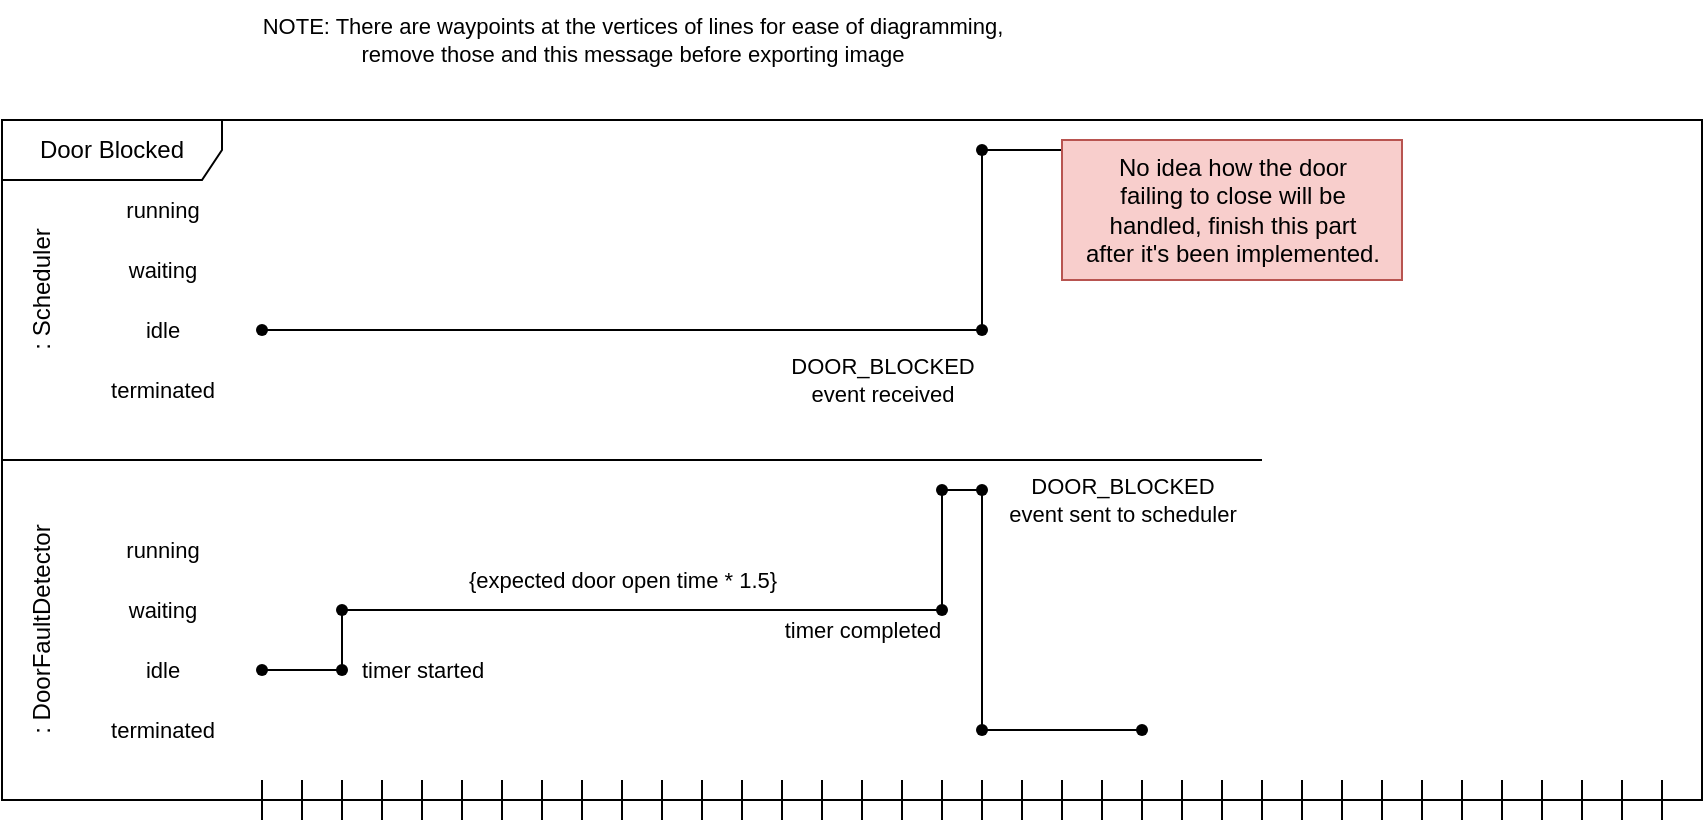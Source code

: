 <mxfile version="21.0.6" type="device"><diagram name="Page-1" id="YfoMVs0dSmYmsR3YK2o4"><mxGraphModel dx="1027" dy="984" grid="1" gridSize="10" guides="1" tooltips="1" connect="1" arrows="1" fold="1" page="1" pageScale="1" pageWidth="1100" pageHeight="850" math="0" shadow="0"><root><mxCell id="0"/><mxCell id="1" parent="0"/><mxCell id="avsi7RX-DdRqscGgTQBO-1" value="Door Blocked" style="shape=umlFrame;whiteSpace=wrap;html=1;pointerEvents=0;width=110;height=30;" parent="1" vertex="1"><mxGeometry x="110" y="430" width="850" height="340" as="geometry"/></mxCell><mxCell id="avsi7RX-DdRqscGgTQBO-2" value="" style="line;strokeWidth=1;fillColor=none;align=left;verticalAlign=middle;spacingTop=-1;spacingLeft=3;spacingRight=3;rotatable=0;labelPosition=right;points=[];portConstraint=eastwest;strokeColor=inherit;" parent="1" vertex="1"><mxGeometry x="110" y="596" width="630" height="8" as="geometry"/></mxCell><mxCell id="avsi7RX-DdRqscGgTQBO-4" value=": DoorFaultDetector" style="text;html=1;align=center;verticalAlign=middle;resizable=0;points=[];autosize=1;strokeColor=none;fillColor=none;rotation=-90;" parent="1" vertex="1"><mxGeometry x="65" y="670" width="130" height="30" as="geometry"/></mxCell><mxCell id="avsi7RX-DdRqscGgTQBO-8" value="" style="shape=crossbar;whiteSpace=wrap;html=1;rounded=1;" parent="1" vertex="1"><mxGeometry x="240" y="760" width="20" height="20" as="geometry"/></mxCell><mxCell id="avsi7RX-DdRqscGgTQBO-9" value="" style="shape=crossbar;whiteSpace=wrap;html=1;rounded=1;" parent="1" vertex="1"><mxGeometry x="280" y="760" width="20" height="20" as="geometry"/></mxCell><mxCell id="avsi7RX-DdRqscGgTQBO-10" value="" style="shape=crossbar;whiteSpace=wrap;html=1;rounded=1;" parent="1" vertex="1"><mxGeometry x="320" y="760" width="20" height="20" as="geometry"/></mxCell><mxCell id="avsi7RX-DdRqscGgTQBO-11" value="" style="shape=crossbar;whiteSpace=wrap;html=1;rounded=1;" parent="1" vertex="1"><mxGeometry x="360" y="760" width="20" height="20" as="geometry"/></mxCell><mxCell id="avsi7RX-DdRqscGgTQBO-12" value="" style="shape=crossbar;whiteSpace=wrap;html=1;rounded=1;" parent="1" vertex="1"><mxGeometry x="400" y="760" width="20" height="20" as="geometry"/></mxCell><mxCell id="avsi7RX-DdRqscGgTQBO-13" value="" style="shape=crossbar;whiteSpace=wrap;html=1;rounded=1;" parent="1" vertex="1"><mxGeometry x="440" y="760" width="20" height="20" as="geometry"/></mxCell><mxCell id="avsi7RX-DdRqscGgTQBO-14" value="" style="shape=crossbar;whiteSpace=wrap;html=1;rounded=1;" parent="1" vertex="1"><mxGeometry x="480" y="760" width="20" height="20" as="geometry"/></mxCell><mxCell id="avsi7RX-DdRqscGgTQBO-15" value="" style="shape=crossbar;whiteSpace=wrap;html=1;rounded=1;" parent="1" vertex="1"><mxGeometry x="520" y="760" width="20" height="20" as="geometry"/></mxCell><mxCell id="avsi7RX-DdRqscGgTQBO-16" value="" style="shape=crossbar;whiteSpace=wrap;html=1;rounded=1;" parent="1" vertex="1"><mxGeometry x="560" y="760" width="20" height="20" as="geometry"/></mxCell><mxCell id="avsi7RX-DdRqscGgTQBO-17" value="" style="shape=crossbar;whiteSpace=wrap;html=1;rounded=1;" parent="1" vertex="1"><mxGeometry x="600" y="760" width="20" height="20" as="geometry"/></mxCell><mxCell id="avsi7RX-DdRqscGgTQBO-18" value="" style="shape=crossbar;whiteSpace=wrap;html=1;rounded=1;" parent="1" vertex="1"><mxGeometry x="640" y="760" width="20" height="20" as="geometry"/></mxCell><mxCell id="avsi7RX-DdRqscGgTQBO-19" value="" style="shape=crossbar;whiteSpace=wrap;html=1;rounded=1;" parent="1" vertex="1"><mxGeometry x="680" y="760" width="20" height="20" as="geometry"/></mxCell><mxCell id="avsi7RX-DdRqscGgTQBO-35" value="running" style="text;html=1;align=center;verticalAlign=middle;resizable=0;points=[];autosize=1;strokeColor=none;fillColor=none;fontSize=11;fontFamily=Helvetica;fontColor=default;" parent="1" vertex="1"><mxGeometry x="160" y="630" width="60" height="30" as="geometry"/></mxCell><mxCell id="avsi7RX-DdRqscGgTQBO-36" value="waiting" style="text;html=1;align=center;verticalAlign=middle;resizable=0;points=[];autosize=1;strokeColor=none;fillColor=none;fontSize=11;fontFamily=Helvetica;fontColor=default;" parent="1" vertex="1"><mxGeometry x="160" y="660" width="60" height="30" as="geometry"/></mxCell><mxCell id="avsi7RX-DdRqscGgTQBO-37" value="idle" style="text;html=1;align=center;verticalAlign=middle;resizable=0;points=[];autosize=1;strokeColor=none;fillColor=none;fontSize=11;fontFamily=Helvetica;fontColor=default;" parent="1" vertex="1"><mxGeometry x="170" y="690" width="40" height="30" as="geometry"/></mxCell><mxCell id="avsi7RX-DdRqscGgTQBO-38" value="terminated" style="text;html=1;align=center;verticalAlign=middle;resizable=0;points=[];autosize=1;strokeColor=none;fillColor=none;fontSize=11;fontFamily=Helvetica;fontColor=default;" parent="1" vertex="1"><mxGeometry x="150" y="720" width="80" height="30" as="geometry"/></mxCell><mxCell id="avsi7RX-DdRqscGgTQBO-71" style="edgeStyle=none;shape=connector;rounded=0;orthogonalLoop=1;jettySize=auto;html=1;labelBackgroundColor=default;strokeColor=default;fontFamily=Helvetica;fontSize=11;fontColor=default;endArrow=none;endFill=0;exitX=0.517;exitY=0.633;exitDx=0;exitDy=0;exitPerimeter=0;" parent="1" source="avsi7RX-DdRqscGgTQBO-101" target="avsi7RX-DdRqscGgTQBO-102" edge="1"><mxGeometry relative="1" as="geometry"><mxPoint x="240" y="720" as="sourcePoint"/><mxPoint x="280" y="705" as="targetPoint"/></mxGeometry></mxCell><mxCell id="avsi7RX-DdRqscGgTQBO-43" value="running" style="text;html=1;align=center;verticalAlign=middle;resizable=0;points=[];autosize=1;strokeColor=none;fillColor=none;fontSize=11;fontFamily=Helvetica;fontColor=default;" parent="1" vertex="1"><mxGeometry x="160" y="460" width="60" height="30" as="geometry"/></mxCell><mxCell id="avsi7RX-DdRqscGgTQBO-44" value="waiting" style="text;html=1;align=center;verticalAlign=middle;resizable=0;points=[];autosize=1;strokeColor=none;fillColor=none;fontSize=11;fontFamily=Helvetica;fontColor=default;" parent="1" vertex="1"><mxGeometry x="160" y="490" width="60" height="30" as="geometry"/></mxCell><mxCell id="avsi7RX-DdRqscGgTQBO-45" value="idle" style="text;html=1;align=center;verticalAlign=middle;resizable=0;points=[];autosize=1;strokeColor=none;fillColor=none;fontSize=11;fontFamily=Helvetica;fontColor=default;" parent="1" vertex="1"><mxGeometry x="170" y="520" width="40" height="30" as="geometry"/></mxCell><mxCell id="avsi7RX-DdRqscGgTQBO-46" value="terminated" style="text;html=1;align=center;verticalAlign=middle;resizable=0;points=[];autosize=1;strokeColor=none;fillColor=none;fontSize=11;fontFamily=Helvetica;fontColor=default;" parent="1" vertex="1"><mxGeometry x="150" y="550" width="80" height="30" as="geometry"/></mxCell><mxCell id="avsi7RX-DdRqscGgTQBO-87" style="edgeStyle=none;shape=connector;rounded=0;orthogonalLoop=1;jettySize=auto;html=1;labelBackgroundColor=default;strokeColor=default;fontFamily=Helvetica;fontSize=11;fontColor=default;endArrow=none;endFill=0;" parent="1" source="avsi7RX-DdRqscGgTQBO-112" target="avsi7RX-DdRqscGgTQBO-115" edge="1"><mxGeometry relative="1" as="geometry"><mxPoint x="240" y="535" as="sourcePoint"/><mxPoint x="600" y="535" as="targetPoint"/></mxGeometry></mxCell><mxCell id="avsi7RX-DdRqscGgTQBO-59" value="&lt;div&gt;: Scheduler&lt;br&gt;&lt;/div&gt;" style="text;html=1;align=center;verticalAlign=middle;resizable=0;points=[];autosize=1;strokeColor=none;fillColor=none;rotation=-90;" parent="1" vertex="1"><mxGeometry x="90" y="500" width="80" height="30" as="geometry"/></mxCell><mxCell id="avsi7RX-DdRqscGgTQBO-76" style="edgeStyle=none;shape=connector;rounded=0;orthogonalLoop=1;jettySize=auto;html=1;labelBackgroundColor=default;strokeColor=default;fontFamily=Helvetica;fontSize=11;fontColor=default;endArrow=none;endFill=0;exitX=0.4;exitY=0.433;exitDx=0;exitDy=0;exitPerimeter=0;entryX=0;entryY=0;entryDx=0;entryDy=0;entryPerimeter=0;" parent="1" source="avsi7RX-DdRqscGgTQBO-103" target="avsi7RX-DdRqscGgTQBO-109" edge="1"><mxGeometry relative="1" as="geometry"><mxPoint x="280" y="675" as="sourcePoint"/><mxPoint x="580" y="675" as="targetPoint"/></mxGeometry></mxCell><mxCell id="avsi7RX-DdRqscGgTQBO-74" value="timer started" style="text;html=1;align=center;verticalAlign=middle;resizable=0;points=[];autosize=1;strokeColor=none;fillColor=none;fontSize=11;fontFamily=Helvetica;fontColor=default;" parent="1" vertex="1"><mxGeometry x="280" y="690" width="80" height="30" as="geometry"/></mxCell><mxCell id="avsi7RX-DdRqscGgTQBO-79" style="edgeStyle=none;shape=connector;rounded=0;orthogonalLoop=1;jettySize=auto;html=1;labelBackgroundColor=default;strokeColor=default;fontFamily=Helvetica;fontSize=11;fontColor=default;endArrow=none;endFill=0;" parent="1" source="avsi7RX-DdRqscGgTQBO-109" target="avsi7RX-DdRqscGgTQBO-111" edge="1"><mxGeometry relative="1" as="geometry"><mxPoint x="580" y="675" as="sourcePoint"/><mxPoint x="580" y="615" as="targetPoint"/></mxGeometry></mxCell><mxCell id="avsi7RX-DdRqscGgTQBO-77" value="timer completed" style="text;html=1;align=center;verticalAlign=middle;resizable=0;points=[];autosize=1;strokeColor=none;fillColor=none;fontSize=11;fontFamily=Helvetica;fontColor=default;" parent="1" vertex="1"><mxGeometry x="490" y="670" width="100" height="30" as="geometry"/></mxCell><mxCell id="avsi7RX-DdRqscGgTQBO-81" style="edgeStyle=none;shape=connector;rounded=0;orthogonalLoop=1;jettySize=auto;html=1;labelBackgroundColor=default;strokeColor=default;fontFamily=Helvetica;fontSize=11;fontColor=default;endArrow=none;endFill=0;exitX=0.383;exitY=0.433;exitDx=0;exitDy=0;exitPerimeter=0;" parent="1" source="avsi7RX-DdRqscGgTQBO-111" target="avsi7RX-DdRqscGgTQBO-107" edge="1"><mxGeometry relative="1" as="geometry"><mxPoint x="580" y="615" as="sourcePoint"/><mxPoint x="600" y="615" as="targetPoint"/></mxGeometry></mxCell><mxCell id="avsi7RX-DdRqscGgTQBO-98" style="edgeStyle=none;shape=connector;rounded=0;orthogonalLoop=1;jettySize=auto;html=1;labelBackgroundColor=default;strokeColor=default;fontFamily=Helvetica;fontSize=11;fontColor=default;endArrow=none;endFill=0;" parent="1" source="avsi7RX-DdRqscGgTQBO-107" target="avsi7RX-DdRqscGgTQBO-110" edge="1"><mxGeometry relative="1" as="geometry"><mxPoint x="600" y="615" as="sourcePoint"/><mxPoint x="600" y="735" as="targetPoint"/></mxGeometry></mxCell><mxCell id="avsi7RX-DdRqscGgTQBO-82" value="&lt;div&gt;DOOR_BLOCKED&lt;/div&gt;&lt;div&gt;event sent to scheduler&lt;br&gt;&lt;/div&gt;" style="text;html=1;align=center;verticalAlign=middle;resizable=0;points=[];autosize=1;strokeColor=none;fillColor=none;fontSize=11;fontFamily=Helvetica;fontColor=default;" parent="1" vertex="1"><mxGeometry x="600" y="600" width="140" height="40" as="geometry"/></mxCell><mxCell id="avsi7RX-DdRqscGgTQBO-84" value="{expected door open time * 1.5}" style="text;html=1;align=center;verticalAlign=middle;resizable=0;points=[];autosize=1;strokeColor=none;fillColor=none;fontSize=11;fontFamily=Helvetica;fontColor=default;" parent="1" vertex="1"><mxGeometry x="330" y="645" width="180" height="30" as="geometry"/></mxCell><mxCell id="avsi7RX-DdRqscGgTQBO-88" style="edgeStyle=none;shape=connector;rounded=0;orthogonalLoop=1;jettySize=auto;html=1;labelBackgroundColor=default;strokeColor=default;fontFamily=Helvetica;fontSize=11;fontColor=default;endArrow=none;endFill=0;exitX=0.664;exitY=0.544;exitDx=0;exitDy=0;exitPerimeter=0;" parent="1" source="avsi7RX-DdRqscGgTQBO-115" target="avsi7RX-DdRqscGgTQBO-114" edge="1"><mxGeometry relative="1" as="geometry"><mxPoint x="600" y="535" as="sourcePoint"/><mxPoint x="600" y="445" as="targetPoint"/></mxGeometry></mxCell><mxCell id="avsi7RX-DdRqscGgTQBO-91" style="edgeStyle=none;shape=connector;rounded=0;orthogonalLoop=1;jettySize=auto;html=1;labelBackgroundColor=default;strokeColor=default;fontFamily=Helvetica;fontSize=11;fontColor=default;endArrow=none;endFill=0;entryX=0.442;entryY=0.419;entryDx=0;entryDy=0;entryPerimeter=0;" parent="1" source="avsi7RX-DdRqscGgTQBO-114" target="avsi7RX-DdRqscGgTQBO-113" edge="1"><mxGeometry relative="1" as="geometry"><mxPoint x="600" y="445" as="sourcePoint"/><mxPoint x="640" y="445" as="targetPoint"/></mxGeometry></mxCell><mxCell id="avsi7RX-DdRqscGgTQBO-89" value="&lt;div&gt;DOOR_BLOCKED&lt;/div&gt;&lt;div&gt;event received&lt;br&gt;&lt;/div&gt;" style="text;html=1;align=center;verticalAlign=middle;resizable=0;points=[];autosize=1;strokeColor=none;fillColor=none;fontSize=11;fontFamily=Helvetica;fontColor=default;" parent="1" vertex="1"><mxGeometry x="490" y="540" width="120" height="40" as="geometry"/></mxCell><mxCell id="avsi7RX-DdRqscGgTQBO-100" style="edgeStyle=none;shape=connector;rounded=0;orthogonalLoop=1;jettySize=auto;html=1;labelBackgroundColor=default;strokeColor=default;fontFamily=Helvetica;fontSize=11;fontColor=default;endArrow=none;endFill=0;exitX=0.371;exitY=0.496;exitDx=0;exitDy=0;exitPerimeter=0;entryX=0.535;entryY=0.621;entryDx=0;entryDy=0;entryPerimeter=0;" parent="1" source="avsi7RX-DdRqscGgTQBO-110" target="avsi7RX-DdRqscGgTQBO-108" edge="1"><mxGeometry relative="1" as="geometry"><mxPoint x="600" y="735" as="sourcePoint"/><mxPoint x="680" y="735" as="targetPoint"/></mxGeometry></mxCell><mxCell id="avsi7RX-DdRqscGgTQBO-101" value="" style="shape=waypoint;sketch=0;fillStyle=solid;size=6;pointerEvents=1;points=[];fillColor=none;resizable=0;rotatable=0;perimeter=centerPerimeter;snapToPoint=1;fontFamily=Helvetica;fontSize=11;fontColor=default;" parent="1" vertex="1"><mxGeometry x="230" y="695" width="20" height="20" as="geometry"/></mxCell><mxCell id="avsi7RX-DdRqscGgTQBO-102" value="" style="shape=waypoint;sketch=0;fillStyle=solid;size=6;pointerEvents=1;points=[];fillColor=none;resizable=0;rotatable=0;perimeter=centerPerimeter;snapToPoint=1;fontFamily=Helvetica;fontSize=11;fontColor=default;" parent="1" vertex="1"><mxGeometry x="270" y="695" width="20" height="20" as="geometry"/></mxCell><mxCell id="avsi7RX-DdRqscGgTQBO-106" value="" style="edgeStyle=none;shape=connector;rounded=0;orthogonalLoop=1;jettySize=auto;html=1;labelBackgroundColor=default;strokeColor=default;fontFamily=Helvetica;fontSize=11;fontColor=default;endArrow=none;endFill=0;exitX=0.667;exitY=0.6;exitDx=0;exitDy=0;exitPerimeter=0;" parent="1" source="avsi7RX-DdRqscGgTQBO-102" target="avsi7RX-DdRqscGgTQBO-103" edge="1"><mxGeometry relative="1" as="geometry"><mxPoint x="280" y="705" as="sourcePoint"/><mxPoint x="280" y="675" as="targetPoint"/></mxGeometry></mxCell><mxCell id="avsi7RX-DdRqscGgTQBO-103" value="" style="shape=waypoint;sketch=0;fillStyle=solid;size=6;pointerEvents=1;points=[];fillColor=none;resizable=0;rotatable=0;perimeter=centerPerimeter;snapToPoint=1;fontFamily=Helvetica;fontSize=11;fontColor=default;" parent="1" vertex="1"><mxGeometry x="270" y="665" width="20" height="20" as="geometry"/></mxCell><mxCell id="avsi7RX-DdRqscGgTQBO-107" value="" style="shape=waypoint;sketch=0;fillStyle=solid;size=6;pointerEvents=1;points=[];fillColor=none;resizable=0;rotatable=0;perimeter=centerPerimeter;snapToPoint=1;fontFamily=Helvetica;fontSize=11;fontColor=default;" parent="1" vertex="1"><mxGeometry x="590" y="605" width="20" height="20" as="geometry"/></mxCell><mxCell id="avsi7RX-DdRqscGgTQBO-108" value="" style="shape=waypoint;sketch=0;fillStyle=solid;size=6;pointerEvents=1;points=[];fillColor=none;resizable=0;rotatable=0;perimeter=centerPerimeter;snapToPoint=1;fontFamily=Helvetica;fontSize=11;fontColor=default;" parent="1" vertex="1"><mxGeometry x="670" y="725" width="20" height="20" as="geometry"/></mxCell><mxCell id="avsi7RX-DdRqscGgTQBO-109" value="" style="shape=waypoint;sketch=0;fillStyle=solid;size=6;pointerEvents=1;points=[];fillColor=none;resizable=0;rotatable=0;perimeter=centerPerimeter;snapToPoint=1;fontFamily=Helvetica;fontSize=11;fontColor=default;" parent="1" vertex="1"><mxGeometry x="570" y="665" width="20" height="20" as="geometry"/></mxCell><mxCell id="avsi7RX-DdRqscGgTQBO-110" value="" style="shape=waypoint;sketch=0;fillStyle=solid;size=6;pointerEvents=1;points=[];fillColor=none;resizable=0;rotatable=0;perimeter=centerPerimeter;snapToPoint=1;fontFamily=Helvetica;fontSize=11;fontColor=default;" parent="1" vertex="1"><mxGeometry x="590" y="725" width="20" height="20" as="geometry"/></mxCell><mxCell id="avsi7RX-DdRqscGgTQBO-111" value="" style="shape=waypoint;sketch=0;fillStyle=solid;size=6;pointerEvents=1;points=[];fillColor=none;resizable=0;rotatable=0;perimeter=centerPerimeter;snapToPoint=1;fontFamily=Helvetica;fontSize=11;fontColor=default;" parent="1" vertex="1"><mxGeometry x="570" y="605" width="20" height="20" as="geometry"/></mxCell><mxCell id="avsi7RX-DdRqscGgTQBO-112" value="" style="shape=waypoint;sketch=0;fillStyle=solid;size=6;pointerEvents=1;points=[];fillColor=none;resizable=0;rotatable=0;perimeter=centerPerimeter;snapToPoint=1;fontFamily=Helvetica;fontSize=11;fontColor=default;" parent="1" vertex="1"><mxGeometry x="230" y="525" width="20" height="20" as="geometry"/></mxCell><mxCell id="avsi7RX-DdRqscGgTQBO-113" value="" style="shape=waypoint;sketch=0;fillStyle=solid;size=6;pointerEvents=1;points=[];fillColor=none;resizable=0;rotatable=0;perimeter=centerPerimeter;snapToPoint=1;fontFamily=Helvetica;fontSize=11;fontColor=default;" parent="1" vertex="1"><mxGeometry x="670" y="435" width="20" height="20" as="geometry"/></mxCell><mxCell id="avsi7RX-DdRqscGgTQBO-114" value="" style="shape=waypoint;sketch=0;fillStyle=solid;size=6;pointerEvents=1;points=[];fillColor=none;resizable=0;rotatable=0;perimeter=centerPerimeter;snapToPoint=1;fontFamily=Helvetica;fontSize=11;fontColor=default;" parent="1" vertex="1"><mxGeometry x="590" y="435" width="20" height="20" as="geometry"/></mxCell><mxCell id="avsi7RX-DdRqscGgTQBO-115" value="" style="shape=waypoint;sketch=0;fillStyle=solid;size=6;pointerEvents=1;points=[];fillColor=none;resizable=0;rotatable=0;perimeter=centerPerimeter;snapToPoint=1;fontFamily=Helvetica;fontSize=11;fontColor=default;" parent="1" vertex="1"><mxGeometry x="590" y="525" width="20" height="20" as="geometry"/></mxCell><mxCell id="avsi7RX-DdRqscGgTQBO-118" value="&lt;div&gt;NOTE: There are waypoints at the vertices of lines for ease of diagramming, &lt;br&gt;&lt;/div&gt;&lt;div&gt;remove those and this message before exporting image&lt;/div&gt;" style="text;html=1;align=center;verticalAlign=middle;resizable=0;points=[];autosize=1;strokeColor=none;fillColor=none;fontSize=11;fontFamily=Helvetica;fontColor=default;" parent="1" vertex="1"><mxGeometry x="230" y="370" width="390" height="40" as="geometry"/></mxCell><mxCell id="KKs0lee-c0SDvECEvut--1" value="" style="shape=crossbar;whiteSpace=wrap;html=1;rounded=1;" vertex="1" parent="1"><mxGeometry x="720" y="760" width="20" height="20" as="geometry"/></mxCell><mxCell id="KKs0lee-c0SDvECEvut--2" value="" style="shape=crossbar;whiteSpace=wrap;html=1;rounded=1;" vertex="1" parent="1"><mxGeometry x="760" y="760" width="20" height="20" as="geometry"/></mxCell><mxCell id="KKs0lee-c0SDvECEvut--3" value="" style="shape=crossbar;whiteSpace=wrap;html=1;rounded=1;" vertex="1" parent="1"><mxGeometry x="800" y="760" width="20" height="20" as="geometry"/></mxCell><mxCell id="KKs0lee-c0SDvECEvut--4" value="" style="shape=crossbar;whiteSpace=wrap;html=1;rounded=1;" vertex="1" parent="1"><mxGeometry x="840" y="760" width="20" height="20" as="geometry"/></mxCell><mxCell id="KKs0lee-c0SDvECEvut--5" value="" style="shape=crossbar;whiteSpace=wrap;html=1;rounded=1;" vertex="1" parent="1"><mxGeometry x="880" y="760" width="20" height="20" as="geometry"/></mxCell><mxCell id="KKs0lee-c0SDvECEvut--6" value="" style="shape=crossbar;whiteSpace=wrap;html=1;rounded=1;" vertex="1" parent="1"><mxGeometry x="920" y="760" width="20" height="20" as="geometry"/></mxCell><mxCell id="KKs0lee-c0SDvECEvut--7" value="&lt;div&gt;No idea how the door&lt;/div&gt;&lt;div&gt;failing to close will be&lt;/div&gt;&lt;div&gt;handled, finish this part&lt;/div&gt;&lt;div&gt;after it's been implemented.&lt;br&gt;&lt;/div&gt;" style="text;html=1;align=center;verticalAlign=middle;resizable=0;points=[];autosize=1;strokeColor=#b85450;fillColor=#f8cecc;" vertex="1" parent="1"><mxGeometry x="640" y="440" width="170" height="70" as="geometry"/></mxCell></root></mxGraphModel></diagram></mxfile>